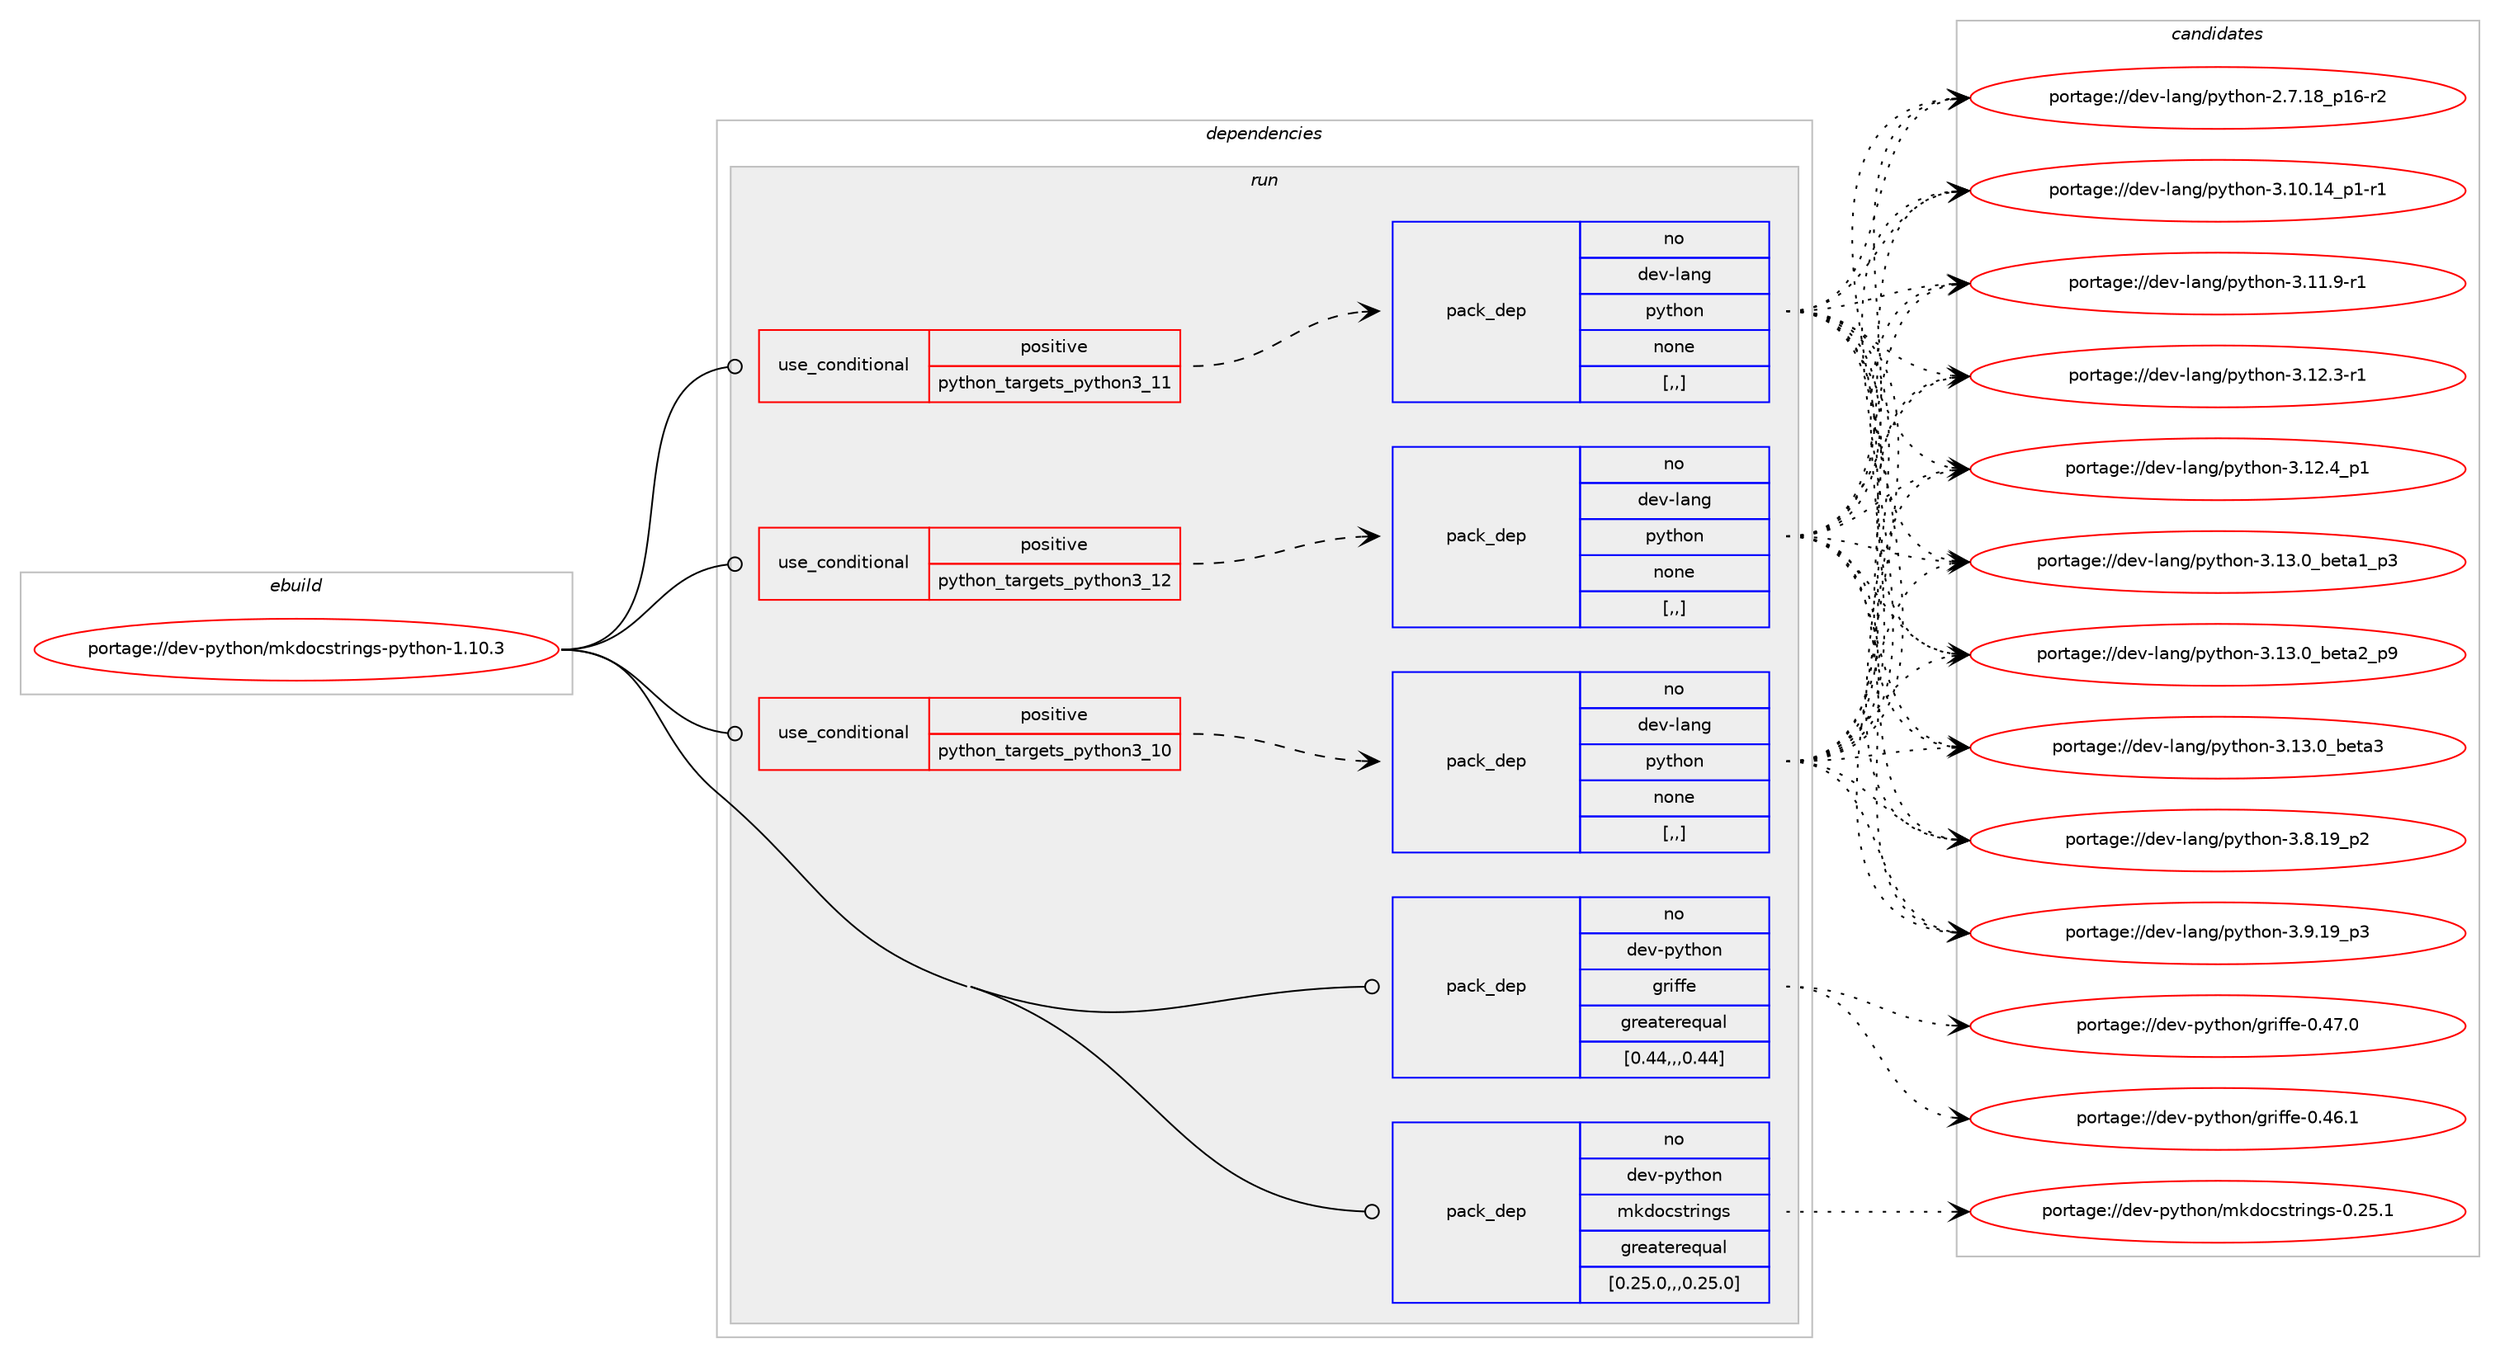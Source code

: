 digraph prolog {

# *************
# Graph options
# *************

newrank=true;
concentrate=true;
compound=true;
graph [rankdir=LR,fontname=Helvetica,fontsize=10,ranksep=1.5];#, ranksep=2.5, nodesep=0.2];
edge  [arrowhead=vee];
node  [fontname=Helvetica,fontsize=10];

# **********
# The ebuild
# **********

subgraph cluster_leftcol {
color=gray;
label=<<i>ebuild</i>>;
id [label="portage://dev-python/mkdocstrings-python-1.10.3", color=red, width=4, href="../dev-python/mkdocstrings-python-1.10.3.svg"];
}

# ****************
# The dependencies
# ****************

subgraph cluster_midcol {
color=gray;
label=<<i>dependencies</i>>;
subgraph cluster_compile {
fillcolor="#eeeeee";
style=filled;
label=<<i>compile</i>>;
}
subgraph cluster_compileandrun {
fillcolor="#eeeeee";
style=filled;
label=<<i>compile and run</i>>;
}
subgraph cluster_run {
fillcolor="#eeeeee";
style=filled;
label=<<i>run</i>>;
subgraph cond34018 {
dependency148277 [label=<<TABLE BORDER="0" CELLBORDER="1" CELLSPACING="0" CELLPADDING="4"><TR><TD ROWSPAN="3" CELLPADDING="10">use_conditional</TD></TR><TR><TD>positive</TD></TR><TR><TD>python_targets_python3_10</TD></TR></TABLE>>, shape=none, color=red];
subgraph pack113044 {
dependency148278 [label=<<TABLE BORDER="0" CELLBORDER="1" CELLSPACING="0" CELLPADDING="4" WIDTH="220"><TR><TD ROWSPAN="6" CELLPADDING="30">pack_dep</TD></TR><TR><TD WIDTH="110">no</TD></TR><TR><TD>dev-lang</TD></TR><TR><TD>python</TD></TR><TR><TD>none</TD></TR><TR><TD>[,,]</TD></TR></TABLE>>, shape=none, color=blue];
}
dependency148277:e -> dependency148278:w [weight=20,style="dashed",arrowhead="vee"];
}
id:e -> dependency148277:w [weight=20,style="solid",arrowhead="odot"];
subgraph cond34019 {
dependency148279 [label=<<TABLE BORDER="0" CELLBORDER="1" CELLSPACING="0" CELLPADDING="4"><TR><TD ROWSPAN="3" CELLPADDING="10">use_conditional</TD></TR><TR><TD>positive</TD></TR><TR><TD>python_targets_python3_11</TD></TR></TABLE>>, shape=none, color=red];
subgraph pack113045 {
dependency148280 [label=<<TABLE BORDER="0" CELLBORDER="1" CELLSPACING="0" CELLPADDING="4" WIDTH="220"><TR><TD ROWSPAN="6" CELLPADDING="30">pack_dep</TD></TR><TR><TD WIDTH="110">no</TD></TR><TR><TD>dev-lang</TD></TR><TR><TD>python</TD></TR><TR><TD>none</TD></TR><TR><TD>[,,]</TD></TR></TABLE>>, shape=none, color=blue];
}
dependency148279:e -> dependency148280:w [weight=20,style="dashed",arrowhead="vee"];
}
id:e -> dependency148279:w [weight=20,style="solid",arrowhead="odot"];
subgraph cond34020 {
dependency148281 [label=<<TABLE BORDER="0" CELLBORDER="1" CELLSPACING="0" CELLPADDING="4"><TR><TD ROWSPAN="3" CELLPADDING="10">use_conditional</TD></TR><TR><TD>positive</TD></TR><TR><TD>python_targets_python3_12</TD></TR></TABLE>>, shape=none, color=red];
subgraph pack113046 {
dependency148282 [label=<<TABLE BORDER="0" CELLBORDER="1" CELLSPACING="0" CELLPADDING="4" WIDTH="220"><TR><TD ROWSPAN="6" CELLPADDING="30">pack_dep</TD></TR><TR><TD WIDTH="110">no</TD></TR><TR><TD>dev-lang</TD></TR><TR><TD>python</TD></TR><TR><TD>none</TD></TR><TR><TD>[,,]</TD></TR></TABLE>>, shape=none, color=blue];
}
dependency148281:e -> dependency148282:w [weight=20,style="dashed",arrowhead="vee"];
}
id:e -> dependency148281:w [weight=20,style="solid",arrowhead="odot"];
subgraph pack113047 {
dependency148283 [label=<<TABLE BORDER="0" CELLBORDER="1" CELLSPACING="0" CELLPADDING="4" WIDTH="220"><TR><TD ROWSPAN="6" CELLPADDING="30">pack_dep</TD></TR><TR><TD WIDTH="110">no</TD></TR><TR><TD>dev-python</TD></TR><TR><TD>griffe</TD></TR><TR><TD>greaterequal</TD></TR><TR><TD>[0.44,,,0.44]</TD></TR></TABLE>>, shape=none, color=blue];
}
id:e -> dependency148283:w [weight=20,style="solid",arrowhead="odot"];
subgraph pack113048 {
dependency148284 [label=<<TABLE BORDER="0" CELLBORDER="1" CELLSPACING="0" CELLPADDING="4" WIDTH="220"><TR><TD ROWSPAN="6" CELLPADDING="30">pack_dep</TD></TR><TR><TD WIDTH="110">no</TD></TR><TR><TD>dev-python</TD></TR><TR><TD>mkdocstrings</TD></TR><TR><TD>greaterequal</TD></TR><TR><TD>[0.25.0,,,0.25.0]</TD></TR></TABLE>>, shape=none, color=blue];
}
id:e -> dependency148284:w [weight=20,style="solid",arrowhead="odot"];
}
}

# **************
# The candidates
# **************

subgraph cluster_choices {
rank=same;
color=gray;
label=<<i>candidates</i>>;

subgraph choice113044 {
color=black;
nodesep=1;
choice100101118451089711010347112121116104111110455046554649569511249544511450 [label="portage://dev-lang/python-2.7.18_p16-r2", color=red, width=4,href="../dev-lang/python-2.7.18_p16-r2.svg"];
choice100101118451089711010347112121116104111110455146494846495295112494511449 [label="portage://dev-lang/python-3.10.14_p1-r1", color=red, width=4,href="../dev-lang/python-3.10.14_p1-r1.svg"];
choice100101118451089711010347112121116104111110455146494946574511449 [label="portage://dev-lang/python-3.11.9-r1", color=red, width=4,href="../dev-lang/python-3.11.9-r1.svg"];
choice100101118451089711010347112121116104111110455146495046514511449 [label="portage://dev-lang/python-3.12.3-r1", color=red, width=4,href="../dev-lang/python-3.12.3-r1.svg"];
choice100101118451089711010347112121116104111110455146495046529511249 [label="portage://dev-lang/python-3.12.4_p1", color=red, width=4,href="../dev-lang/python-3.12.4_p1.svg"];
choice10010111845108971101034711212111610411111045514649514648959810111697499511251 [label="portage://dev-lang/python-3.13.0_beta1_p3", color=red, width=4,href="../dev-lang/python-3.13.0_beta1_p3.svg"];
choice10010111845108971101034711212111610411111045514649514648959810111697509511257 [label="portage://dev-lang/python-3.13.0_beta2_p9", color=red, width=4,href="../dev-lang/python-3.13.0_beta2_p9.svg"];
choice1001011184510897110103471121211161041111104551464951464895981011169751 [label="portage://dev-lang/python-3.13.0_beta3", color=red, width=4,href="../dev-lang/python-3.13.0_beta3.svg"];
choice100101118451089711010347112121116104111110455146564649579511250 [label="portage://dev-lang/python-3.8.19_p2", color=red, width=4,href="../dev-lang/python-3.8.19_p2.svg"];
choice100101118451089711010347112121116104111110455146574649579511251 [label="portage://dev-lang/python-3.9.19_p3", color=red, width=4,href="../dev-lang/python-3.9.19_p3.svg"];
dependency148278:e -> choice100101118451089711010347112121116104111110455046554649569511249544511450:w [style=dotted,weight="100"];
dependency148278:e -> choice100101118451089711010347112121116104111110455146494846495295112494511449:w [style=dotted,weight="100"];
dependency148278:e -> choice100101118451089711010347112121116104111110455146494946574511449:w [style=dotted,weight="100"];
dependency148278:e -> choice100101118451089711010347112121116104111110455146495046514511449:w [style=dotted,weight="100"];
dependency148278:e -> choice100101118451089711010347112121116104111110455146495046529511249:w [style=dotted,weight="100"];
dependency148278:e -> choice10010111845108971101034711212111610411111045514649514648959810111697499511251:w [style=dotted,weight="100"];
dependency148278:e -> choice10010111845108971101034711212111610411111045514649514648959810111697509511257:w [style=dotted,weight="100"];
dependency148278:e -> choice1001011184510897110103471121211161041111104551464951464895981011169751:w [style=dotted,weight="100"];
dependency148278:e -> choice100101118451089711010347112121116104111110455146564649579511250:w [style=dotted,weight="100"];
dependency148278:e -> choice100101118451089711010347112121116104111110455146574649579511251:w [style=dotted,weight="100"];
}
subgraph choice113045 {
color=black;
nodesep=1;
choice100101118451089711010347112121116104111110455046554649569511249544511450 [label="portage://dev-lang/python-2.7.18_p16-r2", color=red, width=4,href="../dev-lang/python-2.7.18_p16-r2.svg"];
choice100101118451089711010347112121116104111110455146494846495295112494511449 [label="portage://dev-lang/python-3.10.14_p1-r1", color=red, width=4,href="../dev-lang/python-3.10.14_p1-r1.svg"];
choice100101118451089711010347112121116104111110455146494946574511449 [label="portage://dev-lang/python-3.11.9-r1", color=red, width=4,href="../dev-lang/python-3.11.9-r1.svg"];
choice100101118451089711010347112121116104111110455146495046514511449 [label="portage://dev-lang/python-3.12.3-r1", color=red, width=4,href="../dev-lang/python-3.12.3-r1.svg"];
choice100101118451089711010347112121116104111110455146495046529511249 [label="portage://dev-lang/python-3.12.4_p1", color=red, width=4,href="../dev-lang/python-3.12.4_p1.svg"];
choice10010111845108971101034711212111610411111045514649514648959810111697499511251 [label="portage://dev-lang/python-3.13.0_beta1_p3", color=red, width=4,href="../dev-lang/python-3.13.0_beta1_p3.svg"];
choice10010111845108971101034711212111610411111045514649514648959810111697509511257 [label="portage://dev-lang/python-3.13.0_beta2_p9", color=red, width=4,href="../dev-lang/python-3.13.0_beta2_p9.svg"];
choice1001011184510897110103471121211161041111104551464951464895981011169751 [label="portage://dev-lang/python-3.13.0_beta3", color=red, width=4,href="../dev-lang/python-3.13.0_beta3.svg"];
choice100101118451089711010347112121116104111110455146564649579511250 [label="portage://dev-lang/python-3.8.19_p2", color=red, width=4,href="../dev-lang/python-3.8.19_p2.svg"];
choice100101118451089711010347112121116104111110455146574649579511251 [label="portage://dev-lang/python-3.9.19_p3", color=red, width=4,href="../dev-lang/python-3.9.19_p3.svg"];
dependency148280:e -> choice100101118451089711010347112121116104111110455046554649569511249544511450:w [style=dotted,weight="100"];
dependency148280:e -> choice100101118451089711010347112121116104111110455146494846495295112494511449:w [style=dotted,weight="100"];
dependency148280:e -> choice100101118451089711010347112121116104111110455146494946574511449:w [style=dotted,weight="100"];
dependency148280:e -> choice100101118451089711010347112121116104111110455146495046514511449:w [style=dotted,weight="100"];
dependency148280:e -> choice100101118451089711010347112121116104111110455146495046529511249:w [style=dotted,weight="100"];
dependency148280:e -> choice10010111845108971101034711212111610411111045514649514648959810111697499511251:w [style=dotted,weight="100"];
dependency148280:e -> choice10010111845108971101034711212111610411111045514649514648959810111697509511257:w [style=dotted,weight="100"];
dependency148280:e -> choice1001011184510897110103471121211161041111104551464951464895981011169751:w [style=dotted,weight="100"];
dependency148280:e -> choice100101118451089711010347112121116104111110455146564649579511250:w [style=dotted,weight="100"];
dependency148280:e -> choice100101118451089711010347112121116104111110455146574649579511251:w [style=dotted,weight="100"];
}
subgraph choice113046 {
color=black;
nodesep=1;
choice100101118451089711010347112121116104111110455046554649569511249544511450 [label="portage://dev-lang/python-2.7.18_p16-r2", color=red, width=4,href="../dev-lang/python-2.7.18_p16-r2.svg"];
choice100101118451089711010347112121116104111110455146494846495295112494511449 [label="portage://dev-lang/python-3.10.14_p1-r1", color=red, width=4,href="../dev-lang/python-3.10.14_p1-r1.svg"];
choice100101118451089711010347112121116104111110455146494946574511449 [label="portage://dev-lang/python-3.11.9-r1", color=red, width=4,href="../dev-lang/python-3.11.9-r1.svg"];
choice100101118451089711010347112121116104111110455146495046514511449 [label="portage://dev-lang/python-3.12.3-r1", color=red, width=4,href="../dev-lang/python-3.12.3-r1.svg"];
choice100101118451089711010347112121116104111110455146495046529511249 [label="portage://dev-lang/python-3.12.4_p1", color=red, width=4,href="../dev-lang/python-3.12.4_p1.svg"];
choice10010111845108971101034711212111610411111045514649514648959810111697499511251 [label="portage://dev-lang/python-3.13.0_beta1_p3", color=red, width=4,href="../dev-lang/python-3.13.0_beta1_p3.svg"];
choice10010111845108971101034711212111610411111045514649514648959810111697509511257 [label="portage://dev-lang/python-3.13.0_beta2_p9", color=red, width=4,href="../dev-lang/python-3.13.0_beta2_p9.svg"];
choice1001011184510897110103471121211161041111104551464951464895981011169751 [label="portage://dev-lang/python-3.13.0_beta3", color=red, width=4,href="../dev-lang/python-3.13.0_beta3.svg"];
choice100101118451089711010347112121116104111110455146564649579511250 [label="portage://dev-lang/python-3.8.19_p2", color=red, width=4,href="../dev-lang/python-3.8.19_p2.svg"];
choice100101118451089711010347112121116104111110455146574649579511251 [label="portage://dev-lang/python-3.9.19_p3", color=red, width=4,href="../dev-lang/python-3.9.19_p3.svg"];
dependency148282:e -> choice100101118451089711010347112121116104111110455046554649569511249544511450:w [style=dotted,weight="100"];
dependency148282:e -> choice100101118451089711010347112121116104111110455146494846495295112494511449:w [style=dotted,weight="100"];
dependency148282:e -> choice100101118451089711010347112121116104111110455146494946574511449:w [style=dotted,weight="100"];
dependency148282:e -> choice100101118451089711010347112121116104111110455146495046514511449:w [style=dotted,weight="100"];
dependency148282:e -> choice100101118451089711010347112121116104111110455146495046529511249:w [style=dotted,weight="100"];
dependency148282:e -> choice10010111845108971101034711212111610411111045514649514648959810111697499511251:w [style=dotted,weight="100"];
dependency148282:e -> choice10010111845108971101034711212111610411111045514649514648959810111697509511257:w [style=dotted,weight="100"];
dependency148282:e -> choice1001011184510897110103471121211161041111104551464951464895981011169751:w [style=dotted,weight="100"];
dependency148282:e -> choice100101118451089711010347112121116104111110455146564649579511250:w [style=dotted,weight="100"];
dependency148282:e -> choice100101118451089711010347112121116104111110455146574649579511251:w [style=dotted,weight="100"];
}
subgraph choice113047 {
color=black;
nodesep=1;
choice100101118451121211161041111104710311410510210210145484652544649 [label="portage://dev-python/griffe-0.46.1", color=red, width=4,href="../dev-python/griffe-0.46.1.svg"];
choice100101118451121211161041111104710311410510210210145484652554648 [label="portage://dev-python/griffe-0.47.0", color=red, width=4,href="../dev-python/griffe-0.47.0.svg"];
dependency148283:e -> choice100101118451121211161041111104710311410510210210145484652544649:w [style=dotted,weight="100"];
dependency148283:e -> choice100101118451121211161041111104710311410510210210145484652554648:w [style=dotted,weight="100"];
}
subgraph choice113048 {
color=black;
nodesep=1;
choice10010111845112121116104111110471091071001119911511611410511010311545484650534649 [label="portage://dev-python/mkdocstrings-0.25.1", color=red, width=4,href="../dev-python/mkdocstrings-0.25.1.svg"];
dependency148284:e -> choice10010111845112121116104111110471091071001119911511611410511010311545484650534649:w [style=dotted,weight="100"];
}
}

}

